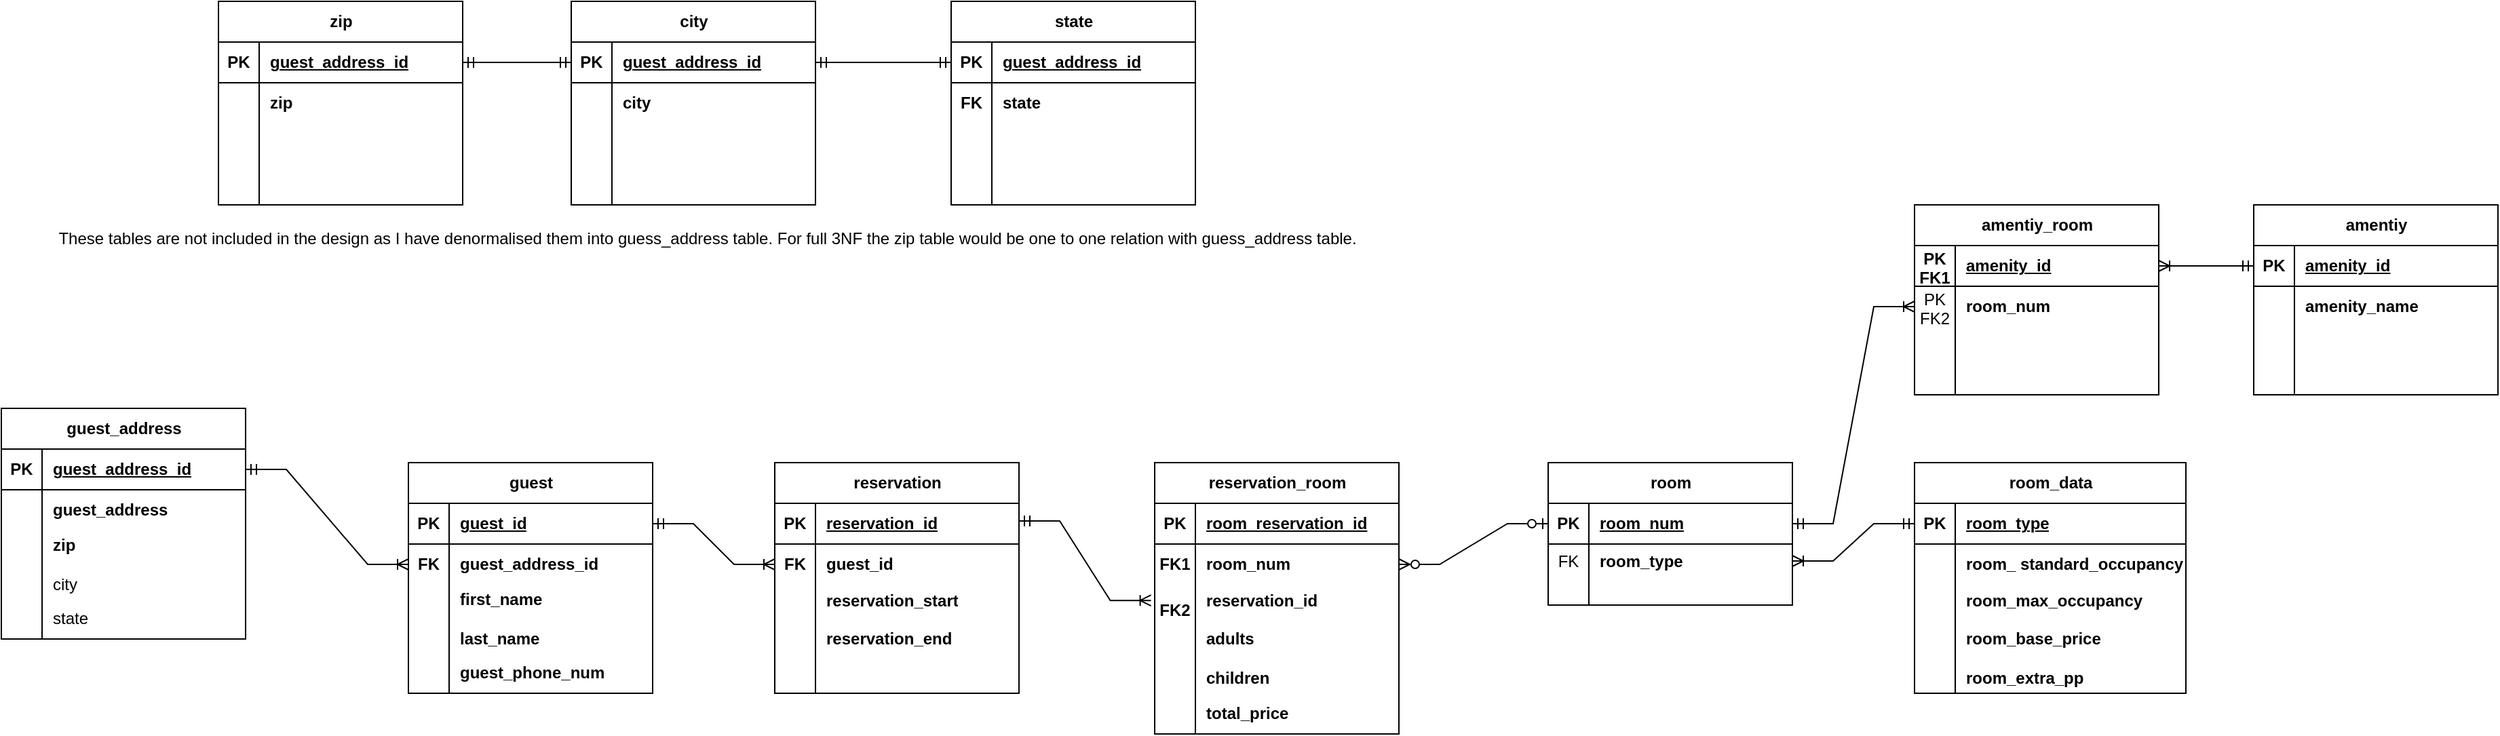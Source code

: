 <mxfile version="21.6.8" type="device">
  <diagram name="Page-1" id="xhcnCafiRaRRML17oxca">
    <mxGraphModel dx="2166" dy="996" grid="1" gridSize="10" guides="1" tooltips="1" connect="1" arrows="1" fold="1" page="0" pageScale="1" pageWidth="827" pageHeight="1169" math="0" shadow="0">
      <root>
        <mxCell id="0" />
        <mxCell id="1" parent="0" />
        <mxCell id="u7-1adMBEyK-VpyV3lQk-1" value="amentiy_room" style="shape=table;startSize=30;container=1;collapsible=1;childLayout=tableLayout;fixedRows=1;rowLines=0;fontStyle=1;align=center;resizeLast=1;html=1;" vertex="1" parent="1">
          <mxGeometry x="690" y="50" width="180" height="140" as="geometry" />
        </mxCell>
        <mxCell id="u7-1adMBEyK-VpyV3lQk-2" value="" style="shape=tableRow;horizontal=0;startSize=0;swimlaneHead=0;swimlaneBody=0;fillColor=none;collapsible=0;dropTarget=0;points=[[0,0.5],[1,0.5]];portConstraint=eastwest;top=0;left=0;right=0;bottom=1;" vertex="1" parent="u7-1adMBEyK-VpyV3lQk-1">
          <mxGeometry y="30" width="180" height="30" as="geometry" />
        </mxCell>
        <mxCell id="u7-1adMBEyK-VpyV3lQk-3" value="PK&lt;br&gt;FK1" style="shape=partialRectangle;connectable=0;fillColor=none;top=0;left=0;bottom=0;right=0;fontStyle=1;overflow=hidden;whiteSpace=wrap;html=1;" vertex="1" parent="u7-1adMBEyK-VpyV3lQk-2">
          <mxGeometry width="30" height="30" as="geometry">
            <mxRectangle width="30" height="30" as="alternateBounds" />
          </mxGeometry>
        </mxCell>
        <mxCell id="u7-1adMBEyK-VpyV3lQk-4" value="amenity_id" style="shape=partialRectangle;connectable=0;fillColor=none;top=0;left=0;bottom=0;right=0;align=left;spacingLeft=6;fontStyle=5;overflow=hidden;whiteSpace=wrap;html=1;" vertex="1" parent="u7-1adMBEyK-VpyV3lQk-2">
          <mxGeometry x="30" width="150" height="30" as="geometry">
            <mxRectangle width="150" height="30" as="alternateBounds" />
          </mxGeometry>
        </mxCell>
        <mxCell id="u7-1adMBEyK-VpyV3lQk-5" value="" style="shape=tableRow;horizontal=0;startSize=0;swimlaneHead=0;swimlaneBody=0;fillColor=none;collapsible=0;dropTarget=0;points=[[0,0.5],[1,0.5]];portConstraint=eastwest;top=0;left=0;right=0;bottom=0;" vertex="1" parent="u7-1adMBEyK-VpyV3lQk-1">
          <mxGeometry y="60" width="180" height="30" as="geometry" />
        </mxCell>
        <mxCell id="u7-1adMBEyK-VpyV3lQk-6" value="PK&lt;br&gt;FK2" style="shape=partialRectangle;connectable=0;fillColor=none;top=0;left=0;bottom=0;right=0;editable=1;overflow=hidden;whiteSpace=wrap;html=1;" vertex="1" parent="u7-1adMBEyK-VpyV3lQk-5">
          <mxGeometry width="30" height="30" as="geometry">
            <mxRectangle width="30" height="30" as="alternateBounds" />
          </mxGeometry>
        </mxCell>
        <mxCell id="u7-1adMBEyK-VpyV3lQk-7" value="&lt;b&gt;room_num&lt;/b&gt;" style="shape=partialRectangle;connectable=0;fillColor=none;top=0;left=0;bottom=0;right=0;align=left;spacingLeft=6;overflow=hidden;whiteSpace=wrap;html=1;" vertex="1" parent="u7-1adMBEyK-VpyV3lQk-5">
          <mxGeometry x="30" width="150" height="30" as="geometry">
            <mxRectangle width="150" height="30" as="alternateBounds" />
          </mxGeometry>
        </mxCell>
        <mxCell id="u7-1adMBEyK-VpyV3lQk-8" value="" style="shape=tableRow;horizontal=0;startSize=0;swimlaneHead=0;swimlaneBody=0;fillColor=none;collapsible=0;dropTarget=0;points=[[0,0.5],[1,0.5]];portConstraint=eastwest;top=0;left=0;right=0;bottom=0;" vertex="1" parent="u7-1adMBEyK-VpyV3lQk-1">
          <mxGeometry y="90" width="180" height="30" as="geometry" />
        </mxCell>
        <mxCell id="u7-1adMBEyK-VpyV3lQk-9" value="" style="shape=partialRectangle;connectable=0;fillColor=none;top=0;left=0;bottom=0;right=0;editable=1;overflow=hidden;whiteSpace=wrap;html=1;" vertex="1" parent="u7-1adMBEyK-VpyV3lQk-8">
          <mxGeometry width="30" height="30" as="geometry">
            <mxRectangle width="30" height="30" as="alternateBounds" />
          </mxGeometry>
        </mxCell>
        <mxCell id="u7-1adMBEyK-VpyV3lQk-10" value="" style="shape=partialRectangle;connectable=0;fillColor=none;top=0;left=0;bottom=0;right=0;align=left;spacingLeft=6;overflow=hidden;whiteSpace=wrap;html=1;" vertex="1" parent="u7-1adMBEyK-VpyV3lQk-8">
          <mxGeometry x="30" width="150" height="30" as="geometry">
            <mxRectangle width="150" height="30" as="alternateBounds" />
          </mxGeometry>
        </mxCell>
        <mxCell id="u7-1adMBEyK-VpyV3lQk-11" value="" style="shape=tableRow;horizontal=0;startSize=0;swimlaneHead=0;swimlaneBody=0;fillColor=none;collapsible=0;dropTarget=0;points=[[0,0.5],[1,0.5]];portConstraint=eastwest;top=0;left=0;right=0;bottom=0;" vertex="1" parent="u7-1adMBEyK-VpyV3lQk-1">
          <mxGeometry y="120" width="180" height="20" as="geometry" />
        </mxCell>
        <mxCell id="u7-1adMBEyK-VpyV3lQk-12" value="" style="shape=partialRectangle;connectable=0;fillColor=none;top=0;left=0;bottom=0;right=0;editable=1;overflow=hidden;whiteSpace=wrap;html=1;" vertex="1" parent="u7-1adMBEyK-VpyV3lQk-11">
          <mxGeometry width="30" height="20" as="geometry">
            <mxRectangle width="30" height="20" as="alternateBounds" />
          </mxGeometry>
        </mxCell>
        <mxCell id="u7-1adMBEyK-VpyV3lQk-13" value="" style="shape=partialRectangle;connectable=0;fillColor=none;top=0;left=0;bottom=0;right=0;align=left;spacingLeft=6;overflow=hidden;whiteSpace=wrap;html=1;" vertex="1" parent="u7-1adMBEyK-VpyV3lQk-11">
          <mxGeometry x="30" width="150" height="20" as="geometry">
            <mxRectangle width="150" height="20" as="alternateBounds" />
          </mxGeometry>
        </mxCell>
        <mxCell id="u7-1adMBEyK-VpyV3lQk-14" value="room" style="shape=table;startSize=30;container=1;collapsible=1;childLayout=tableLayout;fixedRows=1;rowLines=0;fontStyle=1;align=center;resizeLast=1;html=1;" vertex="1" parent="1">
          <mxGeometry x="420" y="240" width="180" height="105" as="geometry" />
        </mxCell>
        <mxCell id="u7-1adMBEyK-VpyV3lQk-15" value="" style="shape=tableRow;horizontal=0;startSize=0;swimlaneHead=0;swimlaneBody=0;fillColor=none;collapsible=0;dropTarget=0;points=[[0,0.5],[1,0.5]];portConstraint=eastwest;top=0;left=0;right=0;bottom=1;" vertex="1" parent="u7-1adMBEyK-VpyV3lQk-14">
          <mxGeometry y="30" width="180" height="30" as="geometry" />
        </mxCell>
        <mxCell id="u7-1adMBEyK-VpyV3lQk-16" value="PK" style="shape=partialRectangle;connectable=0;fillColor=none;top=0;left=0;bottom=0;right=0;fontStyle=1;overflow=hidden;whiteSpace=wrap;html=1;" vertex="1" parent="u7-1adMBEyK-VpyV3lQk-15">
          <mxGeometry width="30" height="30" as="geometry">
            <mxRectangle width="30" height="30" as="alternateBounds" />
          </mxGeometry>
        </mxCell>
        <mxCell id="u7-1adMBEyK-VpyV3lQk-17" value="room_num" style="shape=partialRectangle;connectable=0;fillColor=none;top=0;left=0;bottom=0;right=0;align=left;spacingLeft=6;fontStyle=5;overflow=hidden;whiteSpace=wrap;html=1;" vertex="1" parent="u7-1adMBEyK-VpyV3lQk-15">
          <mxGeometry x="30" width="150" height="30" as="geometry">
            <mxRectangle width="150" height="30" as="alternateBounds" />
          </mxGeometry>
        </mxCell>
        <mxCell id="u7-1adMBEyK-VpyV3lQk-161" value="" style="shape=tableRow;horizontal=0;startSize=0;swimlaneHead=0;swimlaneBody=0;fillColor=none;collapsible=0;dropTarget=0;points=[[0,0.5],[1,0.5]];portConstraint=eastwest;top=0;left=0;right=0;bottom=0;" vertex="1" parent="u7-1adMBEyK-VpyV3lQk-14">
          <mxGeometry y="60" width="180" height="25" as="geometry" />
        </mxCell>
        <mxCell id="u7-1adMBEyK-VpyV3lQk-162" value="FK" style="shape=partialRectangle;connectable=0;fillColor=none;top=0;left=0;bottom=0;right=0;editable=1;overflow=hidden;whiteSpace=wrap;html=1;" vertex="1" parent="u7-1adMBEyK-VpyV3lQk-161">
          <mxGeometry width="30" height="25" as="geometry">
            <mxRectangle width="30" height="25" as="alternateBounds" />
          </mxGeometry>
        </mxCell>
        <mxCell id="u7-1adMBEyK-VpyV3lQk-163" value="&lt;b&gt;room_type&lt;/b&gt;" style="shape=partialRectangle;connectable=0;fillColor=none;top=0;left=0;bottom=0;right=0;align=left;spacingLeft=6;overflow=hidden;whiteSpace=wrap;html=1;" vertex="1" parent="u7-1adMBEyK-VpyV3lQk-161">
          <mxGeometry x="30" width="150" height="25" as="geometry">
            <mxRectangle width="150" height="25" as="alternateBounds" />
          </mxGeometry>
        </mxCell>
        <mxCell id="u7-1adMBEyK-VpyV3lQk-21" value="" style="shape=tableRow;horizontal=0;startSize=0;swimlaneHead=0;swimlaneBody=0;fillColor=none;collapsible=0;dropTarget=0;points=[[0,0.5],[1,0.5]];portConstraint=eastwest;top=0;left=0;right=0;bottom=0;" vertex="1" parent="u7-1adMBEyK-VpyV3lQk-14">
          <mxGeometry y="85" width="180" height="20" as="geometry" />
        </mxCell>
        <mxCell id="u7-1adMBEyK-VpyV3lQk-22" value="" style="shape=partialRectangle;connectable=0;fillColor=none;top=0;left=0;bottom=0;right=0;editable=1;overflow=hidden;whiteSpace=wrap;html=1;" vertex="1" parent="u7-1adMBEyK-VpyV3lQk-21">
          <mxGeometry width="30" height="20" as="geometry">
            <mxRectangle width="30" height="20" as="alternateBounds" />
          </mxGeometry>
        </mxCell>
        <mxCell id="u7-1adMBEyK-VpyV3lQk-23" value="" style="shape=partialRectangle;connectable=0;fillColor=none;top=0;left=0;bottom=0;right=0;align=left;spacingLeft=6;overflow=hidden;whiteSpace=wrap;html=1;" vertex="1" parent="u7-1adMBEyK-VpyV3lQk-21">
          <mxGeometry x="30" width="150" height="20" as="geometry">
            <mxRectangle width="150" height="20" as="alternateBounds" />
          </mxGeometry>
        </mxCell>
        <mxCell id="u7-1adMBEyK-VpyV3lQk-30" value="guest" style="shape=table;startSize=30;container=1;collapsible=1;childLayout=tableLayout;fixedRows=1;rowLines=0;fontStyle=1;align=center;resizeLast=1;html=1;" vertex="1" parent="1">
          <mxGeometry x="-420" y="240" width="180" height="170" as="geometry" />
        </mxCell>
        <mxCell id="u7-1adMBEyK-VpyV3lQk-31" value="" style="shape=tableRow;horizontal=0;startSize=0;swimlaneHead=0;swimlaneBody=0;fillColor=none;collapsible=0;dropTarget=0;points=[[0,0.5],[1,0.5]];portConstraint=eastwest;top=0;left=0;right=0;bottom=1;" vertex="1" parent="u7-1adMBEyK-VpyV3lQk-30">
          <mxGeometry y="30" width="180" height="30" as="geometry" />
        </mxCell>
        <mxCell id="u7-1adMBEyK-VpyV3lQk-32" value="PK" style="shape=partialRectangle;connectable=0;fillColor=none;top=0;left=0;bottom=0;right=0;fontStyle=1;overflow=hidden;whiteSpace=wrap;html=1;" vertex="1" parent="u7-1adMBEyK-VpyV3lQk-31">
          <mxGeometry width="30" height="30" as="geometry">
            <mxRectangle width="30" height="30" as="alternateBounds" />
          </mxGeometry>
        </mxCell>
        <mxCell id="u7-1adMBEyK-VpyV3lQk-33" value="guest_id" style="shape=partialRectangle;connectable=0;fillColor=none;top=0;left=0;bottom=0;right=0;align=left;spacingLeft=6;fontStyle=5;overflow=hidden;whiteSpace=wrap;html=1;" vertex="1" parent="u7-1adMBEyK-VpyV3lQk-31">
          <mxGeometry x="30" width="150" height="30" as="geometry">
            <mxRectangle width="150" height="30" as="alternateBounds" />
          </mxGeometry>
        </mxCell>
        <mxCell id="u7-1adMBEyK-VpyV3lQk-34" value="" style="shape=tableRow;horizontal=0;startSize=0;swimlaneHead=0;swimlaneBody=0;fillColor=none;collapsible=0;dropTarget=0;points=[[0,0.5],[1,0.5]];portConstraint=eastwest;top=0;left=0;right=0;bottom=0;" vertex="1" parent="u7-1adMBEyK-VpyV3lQk-30">
          <mxGeometry y="60" width="180" height="30" as="geometry" />
        </mxCell>
        <mxCell id="u7-1adMBEyK-VpyV3lQk-35" value="&lt;b&gt;FK&lt;/b&gt;" style="shape=partialRectangle;connectable=0;fillColor=none;top=0;left=0;bottom=0;right=0;editable=1;overflow=hidden;whiteSpace=wrap;html=1;" vertex="1" parent="u7-1adMBEyK-VpyV3lQk-34">
          <mxGeometry width="30" height="30" as="geometry">
            <mxRectangle width="30" height="30" as="alternateBounds" />
          </mxGeometry>
        </mxCell>
        <mxCell id="u7-1adMBEyK-VpyV3lQk-36" value="&lt;b&gt;guest_address_id&lt;/b&gt;" style="shape=partialRectangle;connectable=0;fillColor=none;top=0;left=0;bottom=0;right=0;align=left;spacingLeft=6;overflow=hidden;whiteSpace=wrap;html=1;" vertex="1" parent="u7-1adMBEyK-VpyV3lQk-34">
          <mxGeometry x="30" width="150" height="30" as="geometry">
            <mxRectangle width="150" height="30" as="alternateBounds" />
          </mxGeometry>
        </mxCell>
        <mxCell id="u7-1adMBEyK-VpyV3lQk-37" value="" style="shape=tableRow;horizontal=0;startSize=0;swimlaneHead=0;swimlaneBody=0;fillColor=none;collapsible=0;dropTarget=0;points=[[0,0.5],[1,0.5]];portConstraint=eastwest;top=0;left=0;right=0;bottom=0;" vertex="1" parent="u7-1adMBEyK-VpyV3lQk-30">
          <mxGeometry y="90" width="180" height="50" as="geometry" />
        </mxCell>
        <mxCell id="u7-1adMBEyK-VpyV3lQk-38" value="" style="shape=partialRectangle;connectable=0;fillColor=none;top=0;left=0;bottom=0;right=0;editable=1;overflow=hidden;whiteSpace=wrap;html=1;" vertex="1" parent="u7-1adMBEyK-VpyV3lQk-37">
          <mxGeometry width="30" height="50" as="geometry">
            <mxRectangle width="30" height="50" as="alternateBounds" />
          </mxGeometry>
        </mxCell>
        <mxCell id="u7-1adMBEyK-VpyV3lQk-39" value="&lt;b&gt;first_name&lt;br&gt;&lt;br&gt;last_name&lt;br&gt;&lt;/b&gt;" style="shape=partialRectangle;connectable=0;fillColor=none;top=0;left=0;bottom=0;right=0;align=left;spacingLeft=6;overflow=hidden;whiteSpace=wrap;html=1;" vertex="1" parent="u7-1adMBEyK-VpyV3lQk-37">
          <mxGeometry x="30" width="150" height="50" as="geometry">
            <mxRectangle width="150" height="50" as="alternateBounds" />
          </mxGeometry>
        </mxCell>
        <mxCell id="u7-1adMBEyK-VpyV3lQk-40" value="" style="shape=tableRow;horizontal=0;startSize=0;swimlaneHead=0;swimlaneBody=0;fillColor=none;collapsible=0;dropTarget=0;points=[[0,0.5],[1,0.5]];portConstraint=eastwest;top=0;left=0;right=0;bottom=0;" vertex="1" parent="u7-1adMBEyK-VpyV3lQk-30">
          <mxGeometry y="140" width="180" height="30" as="geometry" />
        </mxCell>
        <mxCell id="u7-1adMBEyK-VpyV3lQk-41" value="" style="shape=partialRectangle;connectable=0;fillColor=none;top=0;left=0;bottom=0;right=0;editable=1;overflow=hidden;whiteSpace=wrap;html=1;" vertex="1" parent="u7-1adMBEyK-VpyV3lQk-40">
          <mxGeometry width="30" height="30" as="geometry">
            <mxRectangle width="30" height="30" as="alternateBounds" />
          </mxGeometry>
        </mxCell>
        <mxCell id="u7-1adMBEyK-VpyV3lQk-42" value="&lt;b&gt;guest_phone_num&lt;/b&gt;" style="shape=partialRectangle;connectable=0;fillColor=none;top=0;left=0;bottom=0;right=0;align=left;spacingLeft=6;overflow=hidden;whiteSpace=wrap;html=1;" vertex="1" parent="u7-1adMBEyK-VpyV3lQk-40">
          <mxGeometry x="30" width="150" height="30" as="geometry">
            <mxRectangle width="150" height="30" as="alternateBounds" />
          </mxGeometry>
        </mxCell>
        <mxCell id="u7-1adMBEyK-VpyV3lQk-43" value="reservation" style="shape=table;startSize=30;container=1;collapsible=1;childLayout=tableLayout;fixedRows=1;rowLines=0;fontStyle=1;align=center;resizeLast=1;html=1;" vertex="1" parent="1">
          <mxGeometry x="-150" y="240" width="180" height="170" as="geometry" />
        </mxCell>
        <mxCell id="u7-1adMBEyK-VpyV3lQk-44" value="" style="shape=tableRow;horizontal=0;startSize=0;swimlaneHead=0;swimlaneBody=0;fillColor=none;collapsible=0;dropTarget=0;points=[[0,0.5],[1,0.5]];portConstraint=eastwest;top=0;left=0;right=0;bottom=1;" vertex="1" parent="u7-1adMBEyK-VpyV3lQk-43">
          <mxGeometry y="30" width="180" height="30" as="geometry" />
        </mxCell>
        <mxCell id="u7-1adMBEyK-VpyV3lQk-45" value="PK" style="shape=partialRectangle;connectable=0;fillColor=none;top=0;left=0;bottom=0;right=0;fontStyle=1;overflow=hidden;whiteSpace=wrap;html=1;" vertex="1" parent="u7-1adMBEyK-VpyV3lQk-44">
          <mxGeometry width="30" height="30" as="geometry">
            <mxRectangle width="30" height="30" as="alternateBounds" />
          </mxGeometry>
        </mxCell>
        <mxCell id="u7-1adMBEyK-VpyV3lQk-46" value="reservation_id" style="shape=partialRectangle;connectable=0;fillColor=none;top=0;left=0;bottom=0;right=0;align=left;spacingLeft=6;fontStyle=5;overflow=hidden;whiteSpace=wrap;html=1;" vertex="1" parent="u7-1adMBEyK-VpyV3lQk-44">
          <mxGeometry x="30" width="150" height="30" as="geometry">
            <mxRectangle width="150" height="30" as="alternateBounds" />
          </mxGeometry>
        </mxCell>
        <mxCell id="u7-1adMBEyK-VpyV3lQk-47" value="" style="shape=tableRow;horizontal=0;startSize=0;swimlaneHead=0;swimlaneBody=0;fillColor=none;collapsible=0;dropTarget=0;points=[[0,0.5],[1,0.5]];portConstraint=eastwest;top=0;left=0;right=0;bottom=0;" vertex="1" parent="u7-1adMBEyK-VpyV3lQk-43">
          <mxGeometry y="60" width="180" height="30" as="geometry" />
        </mxCell>
        <mxCell id="u7-1adMBEyK-VpyV3lQk-48" value="&lt;b&gt;FK&lt;/b&gt;" style="shape=partialRectangle;connectable=0;fillColor=none;top=0;left=0;bottom=0;right=0;editable=1;overflow=hidden;whiteSpace=wrap;html=1;" vertex="1" parent="u7-1adMBEyK-VpyV3lQk-47">
          <mxGeometry width="30" height="30" as="geometry">
            <mxRectangle width="30" height="30" as="alternateBounds" />
          </mxGeometry>
        </mxCell>
        <mxCell id="u7-1adMBEyK-VpyV3lQk-49" value="&lt;b&gt;guest_id&lt;/b&gt;" style="shape=partialRectangle;connectable=0;fillColor=none;top=0;left=0;bottom=0;right=0;align=left;spacingLeft=6;overflow=hidden;whiteSpace=wrap;html=1;" vertex="1" parent="u7-1adMBEyK-VpyV3lQk-47">
          <mxGeometry x="30" width="150" height="30" as="geometry">
            <mxRectangle width="150" height="30" as="alternateBounds" />
          </mxGeometry>
        </mxCell>
        <mxCell id="u7-1adMBEyK-VpyV3lQk-50" value="" style="shape=tableRow;horizontal=0;startSize=0;swimlaneHead=0;swimlaneBody=0;fillColor=none;collapsible=0;dropTarget=0;points=[[0,0.5],[1,0.5]];portConstraint=eastwest;top=0;left=0;right=0;bottom=0;" vertex="1" parent="u7-1adMBEyK-VpyV3lQk-43">
          <mxGeometry y="90" width="180" height="80" as="geometry" />
        </mxCell>
        <mxCell id="u7-1adMBEyK-VpyV3lQk-51" value="" style="shape=partialRectangle;connectable=0;fillColor=none;top=0;left=0;bottom=0;right=0;editable=1;overflow=hidden;whiteSpace=wrap;html=1;" vertex="1" parent="u7-1adMBEyK-VpyV3lQk-50">
          <mxGeometry width="30" height="80" as="geometry">
            <mxRectangle width="30" height="80" as="alternateBounds" />
          </mxGeometry>
        </mxCell>
        <mxCell id="u7-1adMBEyK-VpyV3lQk-52" value="&lt;b&gt;reservation_start&lt;br&gt;&lt;br&gt;reservation_end&lt;br&gt;&lt;br&gt;&lt;br&gt;&lt;/b&gt;" style="shape=partialRectangle;connectable=0;fillColor=none;top=0;left=0;bottom=0;right=0;align=left;spacingLeft=6;overflow=hidden;whiteSpace=wrap;html=1;" vertex="1" parent="u7-1adMBEyK-VpyV3lQk-50">
          <mxGeometry x="30" width="150" height="80" as="geometry">
            <mxRectangle width="150" height="80" as="alternateBounds" />
          </mxGeometry>
        </mxCell>
        <mxCell id="u7-1adMBEyK-VpyV3lQk-63" value="guest_address" style="shape=table;startSize=30;container=1;collapsible=1;childLayout=tableLayout;fixedRows=1;rowLines=0;fontStyle=1;align=center;resizeLast=1;html=1;" vertex="1" parent="1">
          <mxGeometry x="-720" y="200" width="180" height="170" as="geometry" />
        </mxCell>
        <mxCell id="u7-1adMBEyK-VpyV3lQk-64" value="" style="shape=tableRow;horizontal=0;startSize=0;swimlaneHead=0;swimlaneBody=0;fillColor=none;collapsible=0;dropTarget=0;points=[[0,0.5],[1,0.5]];portConstraint=eastwest;top=0;left=0;right=0;bottom=1;" vertex="1" parent="u7-1adMBEyK-VpyV3lQk-63">
          <mxGeometry y="30" width="180" height="30" as="geometry" />
        </mxCell>
        <mxCell id="u7-1adMBEyK-VpyV3lQk-65" value="PK" style="shape=partialRectangle;connectable=0;fillColor=none;top=0;left=0;bottom=0;right=0;fontStyle=1;overflow=hidden;whiteSpace=wrap;html=1;" vertex="1" parent="u7-1adMBEyK-VpyV3lQk-64">
          <mxGeometry width="30" height="30" as="geometry">
            <mxRectangle width="30" height="30" as="alternateBounds" />
          </mxGeometry>
        </mxCell>
        <mxCell id="u7-1adMBEyK-VpyV3lQk-66" value="guest_address_id" style="shape=partialRectangle;connectable=0;fillColor=none;top=0;left=0;bottom=0;right=0;align=left;spacingLeft=6;fontStyle=5;overflow=hidden;whiteSpace=wrap;html=1;" vertex="1" parent="u7-1adMBEyK-VpyV3lQk-64">
          <mxGeometry x="30" width="150" height="30" as="geometry">
            <mxRectangle width="150" height="30" as="alternateBounds" />
          </mxGeometry>
        </mxCell>
        <mxCell id="u7-1adMBEyK-VpyV3lQk-67" value="" style="shape=tableRow;horizontal=0;startSize=0;swimlaneHead=0;swimlaneBody=0;fillColor=none;collapsible=0;dropTarget=0;points=[[0,0.5],[1,0.5]];portConstraint=eastwest;top=0;left=0;right=0;bottom=0;" vertex="1" parent="u7-1adMBEyK-VpyV3lQk-63">
          <mxGeometry y="60" width="180" height="30" as="geometry" />
        </mxCell>
        <mxCell id="u7-1adMBEyK-VpyV3lQk-68" value="" style="shape=partialRectangle;connectable=0;fillColor=none;top=0;left=0;bottom=0;right=0;editable=1;overflow=hidden;whiteSpace=wrap;html=1;" vertex="1" parent="u7-1adMBEyK-VpyV3lQk-67">
          <mxGeometry width="30" height="30" as="geometry">
            <mxRectangle width="30" height="30" as="alternateBounds" />
          </mxGeometry>
        </mxCell>
        <mxCell id="u7-1adMBEyK-VpyV3lQk-69" value="&lt;b style=&quot;border-color: var(--border-color);&quot;&gt;guest_address&lt;/b&gt;" style="shape=partialRectangle;connectable=0;fillColor=none;top=0;left=0;bottom=0;right=0;align=left;spacingLeft=6;overflow=hidden;whiteSpace=wrap;html=1;" vertex="1" parent="u7-1adMBEyK-VpyV3lQk-67">
          <mxGeometry x="30" width="150" height="30" as="geometry">
            <mxRectangle width="150" height="30" as="alternateBounds" />
          </mxGeometry>
        </mxCell>
        <mxCell id="u7-1adMBEyK-VpyV3lQk-70" value="" style="shape=tableRow;horizontal=0;startSize=0;swimlaneHead=0;swimlaneBody=0;fillColor=none;collapsible=0;dropTarget=0;points=[[0,0.5],[1,0.5]];portConstraint=eastwest;top=0;left=0;right=0;bottom=0;" vertex="1" parent="u7-1adMBEyK-VpyV3lQk-63">
          <mxGeometry y="90" width="180" height="50" as="geometry" />
        </mxCell>
        <mxCell id="u7-1adMBEyK-VpyV3lQk-71" value="" style="shape=partialRectangle;connectable=0;fillColor=none;top=0;left=0;bottom=0;right=0;editable=1;overflow=hidden;whiteSpace=wrap;html=1;" vertex="1" parent="u7-1adMBEyK-VpyV3lQk-70">
          <mxGeometry width="30" height="50" as="geometry">
            <mxRectangle width="30" height="50" as="alternateBounds" />
          </mxGeometry>
        </mxCell>
        <mxCell id="u7-1adMBEyK-VpyV3lQk-72" value="&lt;span style=&quot;border-color: var(--border-color);&quot;&gt;&lt;b&gt;zip&lt;/b&gt;&lt;br&gt;&lt;br&gt;city&lt;br&gt;&lt;/span&gt;" style="shape=partialRectangle;connectable=0;fillColor=none;top=0;left=0;bottom=0;right=0;align=left;spacingLeft=6;overflow=hidden;whiteSpace=wrap;html=1;" vertex="1" parent="u7-1adMBEyK-VpyV3lQk-70">
          <mxGeometry x="30" width="150" height="50" as="geometry">
            <mxRectangle width="150" height="50" as="alternateBounds" />
          </mxGeometry>
        </mxCell>
        <mxCell id="u7-1adMBEyK-VpyV3lQk-73" value="" style="shape=tableRow;horizontal=0;startSize=0;swimlaneHead=0;swimlaneBody=0;fillColor=none;collapsible=0;dropTarget=0;points=[[0,0.5],[1,0.5]];portConstraint=eastwest;top=0;left=0;right=0;bottom=0;" vertex="1" parent="u7-1adMBEyK-VpyV3lQk-63">
          <mxGeometry y="140" width="180" height="30" as="geometry" />
        </mxCell>
        <mxCell id="u7-1adMBEyK-VpyV3lQk-74" value="" style="shape=partialRectangle;connectable=0;fillColor=none;top=0;left=0;bottom=0;right=0;editable=1;overflow=hidden;whiteSpace=wrap;html=1;" vertex="1" parent="u7-1adMBEyK-VpyV3lQk-73">
          <mxGeometry width="30" height="30" as="geometry">
            <mxRectangle width="30" height="30" as="alternateBounds" />
          </mxGeometry>
        </mxCell>
        <mxCell id="u7-1adMBEyK-VpyV3lQk-75" value="state" style="shape=partialRectangle;connectable=0;fillColor=none;top=0;left=0;bottom=0;right=0;align=left;spacingLeft=6;overflow=hidden;whiteSpace=wrap;html=1;" vertex="1" parent="u7-1adMBEyK-VpyV3lQk-73">
          <mxGeometry x="30" width="150" height="30" as="geometry">
            <mxRectangle width="150" height="30" as="alternateBounds" />
          </mxGeometry>
        </mxCell>
        <mxCell id="u7-1adMBEyK-VpyV3lQk-126" value="" style="edgeStyle=entityRelationEdgeStyle;fontSize=12;html=1;endArrow=ERoneToMany;startArrow=ERmandOne;rounded=0;exitX=1;exitY=0.5;exitDx=0;exitDy=0;entryX=0;entryY=0.5;entryDx=0;entryDy=0;" edge="1" parent="1" source="u7-1adMBEyK-VpyV3lQk-31" target="u7-1adMBEyK-VpyV3lQk-47">
          <mxGeometry width="100" height="100" relative="1" as="geometry">
            <mxPoint x="-140" y="260" as="sourcePoint" />
            <mxPoint x="-40" y="160" as="targetPoint" />
          </mxGeometry>
        </mxCell>
        <mxCell id="u7-1adMBEyK-VpyV3lQk-127" value="room_data" style="shape=table;startSize=30;container=1;collapsible=1;childLayout=tableLayout;fixedRows=1;rowLines=0;fontStyle=1;align=center;resizeLast=1;html=1;" vertex="1" parent="1">
          <mxGeometry x="690" y="240" width="200" height="170" as="geometry" />
        </mxCell>
        <mxCell id="u7-1adMBEyK-VpyV3lQk-128" value="" style="shape=tableRow;horizontal=0;startSize=0;swimlaneHead=0;swimlaneBody=0;fillColor=none;collapsible=0;dropTarget=0;points=[[0,0.5],[1,0.5]];portConstraint=eastwest;top=0;left=0;right=0;bottom=1;" vertex="1" parent="u7-1adMBEyK-VpyV3lQk-127">
          <mxGeometry y="30" width="200" height="30" as="geometry" />
        </mxCell>
        <mxCell id="u7-1adMBEyK-VpyV3lQk-129" value="PK" style="shape=partialRectangle;connectable=0;fillColor=none;top=0;left=0;bottom=0;right=0;fontStyle=1;overflow=hidden;whiteSpace=wrap;html=1;" vertex="1" parent="u7-1adMBEyK-VpyV3lQk-128">
          <mxGeometry width="30" height="30" as="geometry">
            <mxRectangle width="30" height="30" as="alternateBounds" />
          </mxGeometry>
        </mxCell>
        <mxCell id="u7-1adMBEyK-VpyV3lQk-130" value="room_type" style="shape=partialRectangle;connectable=0;fillColor=none;top=0;left=0;bottom=0;right=0;align=left;spacingLeft=6;fontStyle=5;overflow=hidden;whiteSpace=wrap;html=1;" vertex="1" parent="u7-1adMBEyK-VpyV3lQk-128">
          <mxGeometry x="30" width="170" height="30" as="geometry">
            <mxRectangle width="170" height="30" as="alternateBounds" />
          </mxGeometry>
        </mxCell>
        <mxCell id="u7-1adMBEyK-VpyV3lQk-131" value="" style="shape=tableRow;horizontal=0;startSize=0;swimlaneHead=0;swimlaneBody=0;fillColor=none;collapsible=0;dropTarget=0;points=[[0,0.5],[1,0.5]];portConstraint=eastwest;top=0;left=0;right=0;bottom=0;" vertex="1" parent="u7-1adMBEyK-VpyV3lQk-127">
          <mxGeometry y="60" width="200" height="30" as="geometry" />
        </mxCell>
        <mxCell id="u7-1adMBEyK-VpyV3lQk-132" value="" style="shape=partialRectangle;connectable=0;fillColor=none;top=0;left=0;bottom=0;right=0;editable=1;overflow=hidden;whiteSpace=wrap;html=1;" vertex="1" parent="u7-1adMBEyK-VpyV3lQk-131">
          <mxGeometry width="30" height="30" as="geometry">
            <mxRectangle width="30" height="30" as="alternateBounds" />
          </mxGeometry>
        </mxCell>
        <mxCell id="u7-1adMBEyK-VpyV3lQk-133" value="&lt;b&gt;room_ standard_occupancy&lt;/b&gt;" style="shape=partialRectangle;connectable=0;fillColor=none;top=0;left=0;bottom=0;right=0;align=left;spacingLeft=6;overflow=hidden;whiteSpace=wrap;html=1;" vertex="1" parent="u7-1adMBEyK-VpyV3lQk-131">
          <mxGeometry x="30" width="170" height="30" as="geometry">
            <mxRectangle width="170" height="30" as="alternateBounds" />
          </mxGeometry>
        </mxCell>
        <mxCell id="u7-1adMBEyK-VpyV3lQk-134" value="" style="shape=tableRow;horizontal=0;startSize=0;swimlaneHead=0;swimlaneBody=0;fillColor=none;collapsible=0;dropTarget=0;points=[[0,0.5],[1,0.5]];portConstraint=eastwest;top=0;left=0;right=0;bottom=0;" vertex="1" parent="u7-1adMBEyK-VpyV3lQk-127">
          <mxGeometry y="90" width="200" height="80" as="geometry" />
        </mxCell>
        <mxCell id="u7-1adMBEyK-VpyV3lQk-135" value="" style="shape=partialRectangle;connectable=0;fillColor=none;top=0;left=0;bottom=0;right=0;editable=1;overflow=hidden;whiteSpace=wrap;html=1;" vertex="1" parent="u7-1adMBEyK-VpyV3lQk-134">
          <mxGeometry width="30" height="80" as="geometry">
            <mxRectangle width="30" height="80" as="alternateBounds" />
          </mxGeometry>
        </mxCell>
        <mxCell id="u7-1adMBEyK-VpyV3lQk-136" value="&lt;b&gt;room_max_occupancy&lt;br&gt;&lt;/b&gt;&lt;br&gt;&lt;b&gt;room_base_price&lt;br&gt;&lt;/b&gt;&lt;br&gt;&lt;b&gt;room_extra_pp&lt;/b&gt;" style="shape=partialRectangle;connectable=0;fillColor=none;top=0;left=0;bottom=0;right=0;align=left;spacingLeft=6;overflow=hidden;whiteSpace=wrap;html=1;" vertex="1" parent="u7-1adMBEyK-VpyV3lQk-134">
          <mxGeometry x="30" width="170" height="80" as="geometry">
            <mxRectangle width="170" height="80" as="alternateBounds" />
          </mxGeometry>
        </mxCell>
        <mxCell id="u7-1adMBEyK-VpyV3lQk-140" value="" style="edgeStyle=entityRelationEdgeStyle;fontSize=12;html=1;endArrow=ERoneToMany;startArrow=ERmandOne;rounded=0;exitX=0;exitY=0.5;exitDx=0;exitDy=0;" edge="1" parent="1" source="u7-1adMBEyK-VpyV3lQk-128" target="u7-1adMBEyK-VpyV3lQk-161">
          <mxGeometry width="100" height="100" relative="1" as="geometry">
            <mxPoint x="330" y="190" as="sourcePoint" />
            <mxPoint x="450" y="190" as="targetPoint" />
          </mxGeometry>
        </mxCell>
        <mxCell id="u7-1adMBEyK-VpyV3lQk-141" value="amentiy" style="shape=table;startSize=30;container=1;collapsible=1;childLayout=tableLayout;fixedRows=1;rowLines=0;fontStyle=1;align=center;resizeLast=1;html=1;" vertex="1" parent="1">
          <mxGeometry x="940" y="50" width="180" height="140" as="geometry" />
        </mxCell>
        <mxCell id="u7-1adMBEyK-VpyV3lQk-142" value="" style="shape=tableRow;horizontal=0;startSize=0;swimlaneHead=0;swimlaneBody=0;fillColor=none;collapsible=0;dropTarget=0;points=[[0,0.5],[1,0.5]];portConstraint=eastwest;top=0;left=0;right=0;bottom=1;" vertex="1" parent="u7-1adMBEyK-VpyV3lQk-141">
          <mxGeometry y="30" width="180" height="30" as="geometry" />
        </mxCell>
        <mxCell id="u7-1adMBEyK-VpyV3lQk-143" value="PK" style="shape=partialRectangle;connectable=0;fillColor=none;top=0;left=0;bottom=0;right=0;fontStyle=1;overflow=hidden;whiteSpace=wrap;html=1;" vertex="1" parent="u7-1adMBEyK-VpyV3lQk-142">
          <mxGeometry width="30" height="30" as="geometry">
            <mxRectangle width="30" height="30" as="alternateBounds" />
          </mxGeometry>
        </mxCell>
        <mxCell id="u7-1adMBEyK-VpyV3lQk-144" value="amenity_id" style="shape=partialRectangle;connectable=0;fillColor=none;top=0;left=0;bottom=0;right=0;align=left;spacingLeft=6;fontStyle=5;overflow=hidden;whiteSpace=wrap;html=1;" vertex="1" parent="u7-1adMBEyK-VpyV3lQk-142">
          <mxGeometry x="30" width="150" height="30" as="geometry">
            <mxRectangle width="150" height="30" as="alternateBounds" />
          </mxGeometry>
        </mxCell>
        <mxCell id="u7-1adMBEyK-VpyV3lQk-145" value="" style="shape=tableRow;horizontal=0;startSize=0;swimlaneHead=0;swimlaneBody=0;fillColor=none;collapsible=0;dropTarget=0;points=[[0,0.5],[1,0.5]];portConstraint=eastwest;top=0;left=0;right=0;bottom=0;" vertex="1" parent="u7-1adMBEyK-VpyV3lQk-141">
          <mxGeometry y="60" width="180" height="30" as="geometry" />
        </mxCell>
        <mxCell id="u7-1adMBEyK-VpyV3lQk-146" value="" style="shape=partialRectangle;connectable=0;fillColor=none;top=0;left=0;bottom=0;right=0;editable=1;overflow=hidden;whiteSpace=wrap;html=1;" vertex="1" parent="u7-1adMBEyK-VpyV3lQk-145">
          <mxGeometry width="30" height="30" as="geometry">
            <mxRectangle width="30" height="30" as="alternateBounds" />
          </mxGeometry>
        </mxCell>
        <mxCell id="u7-1adMBEyK-VpyV3lQk-147" value="&lt;b&gt;amenity_name&lt;br&gt;&lt;/b&gt;" style="shape=partialRectangle;connectable=0;fillColor=none;top=0;left=0;bottom=0;right=0;align=left;spacingLeft=6;overflow=hidden;whiteSpace=wrap;html=1;" vertex="1" parent="u7-1adMBEyK-VpyV3lQk-145">
          <mxGeometry x="30" width="150" height="30" as="geometry">
            <mxRectangle width="150" height="30" as="alternateBounds" />
          </mxGeometry>
        </mxCell>
        <mxCell id="u7-1adMBEyK-VpyV3lQk-148" value="" style="shape=tableRow;horizontal=0;startSize=0;swimlaneHead=0;swimlaneBody=0;fillColor=none;collapsible=0;dropTarget=0;points=[[0,0.5],[1,0.5]];portConstraint=eastwest;top=0;left=0;right=0;bottom=0;" vertex="1" parent="u7-1adMBEyK-VpyV3lQk-141">
          <mxGeometry y="90" width="180" height="30" as="geometry" />
        </mxCell>
        <mxCell id="u7-1adMBEyK-VpyV3lQk-149" value="" style="shape=partialRectangle;connectable=0;fillColor=none;top=0;left=0;bottom=0;right=0;editable=1;overflow=hidden;whiteSpace=wrap;html=1;" vertex="1" parent="u7-1adMBEyK-VpyV3lQk-148">
          <mxGeometry width="30" height="30" as="geometry">
            <mxRectangle width="30" height="30" as="alternateBounds" />
          </mxGeometry>
        </mxCell>
        <mxCell id="u7-1adMBEyK-VpyV3lQk-150" value="" style="shape=partialRectangle;connectable=0;fillColor=none;top=0;left=0;bottom=0;right=0;align=left;spacingLeft=6;overflow=hidden;whiteSpace=wrap;html=1;" vertex="1" parent="u7-1adMBEyK-VpyV3lQk-148">
          <mxGeometry x="30" width="150" height="30" as="geometry">
            <mxRectangle width="150" height="30" as="alternateBounds" />
          </mxGeometry>
        </mxCell>
        <mxCell id="u7-1adMBEyK-VpyV3lQk-151" value="" style="shape=tableRow;horizontal=0;startSize=0;swimlaneHead=0;swimlaneBody=0;fillColor=none;collapsible=0;dropTarget=0;points=[[0,0.5],[1,0.5]];portConstraint=eastwest;top=0;left=0;right=0;bottom=0;" vertex="1" parent="u7-1adMBEyK-VpyV3lQk-141">
          <mxGeometry y="120" width="180" height="20" as="geometry" />
        </mxCell>
        <mxCell id="u7-1adMBEyK-VpyV3lQk-152" value="" style="shape=partialRectangle;connectable=0;fillColor=none;top=0;left=0;bottom=0;right=0;editable=1;overflow=hidden;whiteSpace=wrap;html=1;" vertex="1" parent="u7-1adMBEyK-VpyV3lQk-151">
          <mxGeometry width="30" height="20" as="geometry">
            <mxRectangle width="30" height="20" as="alternateBounds" />
          </mxGeometry>
        </mxCell>
        <mxCell id="u7-1adMBEyK-VpyV3lQk-153" value="" style="shape=partialRectangle;connectable=0;fillColor=none;top=0;left=0;bottom=0;right=0;align=left;spacingLeft=6;overflow=hidden;whiteSpace=wrap;html=1;" vertex="1" parent="u7-1adMBEyK-VpyV3lQk-151">
          <mxGeometry x="30" width="150" height="20" as="geometry">
            <mxRectangle width="150" height="20" as="alternateBounds" />
          </mxGeometry>
        </mxCell>
        <mxCell id="u7-1adMBEyK-VpyV3lQk-154" value="" style="edgeStyle=entityRelationEdgeStyle;fontSize=12;html=1;endArrow=ERoneToMany;startArrow=ERmandOne;rounded=0;exitX=0;exitY=0.5;exitDx=0;exitDy=0;entryX=1;entryY=0.5;entryDx=0;entryDy=0;" edge="1" parent="1" source="u7-1adMBEyK-VpyV3lQk-142" target="u7-1adMBEyK-VpyV3lQk-2">
          <mxGeometry width="100" height="100" relative="1" as="geometry">
            <mxPoint x="640" y="260" as="sourcePoint" />
            <mxPoint x="720" y="120" as="targetPoint" />
          </mxGeometry>
        </mxCell>
        <mxCell id="u7-1adMBEyK-VpyV3lQk-157" value="" style="edgeStyle=entityRelationEdgeStyle;fontSize=12;html=1;endArrow=ERoneToMany;startArrow=ERmandOne;rounded=0;entryX=0;entryY=0.5;entryDx=0;entryDy=0;exitX=1;exitY=0.5;exitDx=0;exitDy=0;" edge="1" parent="1" source="u7-1adMBEyK-VpyV3lQk-64" target="u7-1adMBEyK-VpyV3lQk-34">
          <mxGeometry width="100" height="100" relative="1" as="geometry">
            <mxPoint x="-540" y="240" as="sourcePoint" />
            <mxPoint x="-440" y="140" as="targetPoint" />
          </mxGeometry>
        </mxCell>
        <mxCell id="u7-1adMBEyK-VpyV3lQk-164" value="reservation_room" style="shape=table;startSize=30;container=1;collapsible=1;childLayout=tableLayout;fixedRows=1;rowLines=0;fontStyle=1;align=center;resizeLast=1;html=1;" vertex="1" parent="1">
          <mxGeometry x="130" y="240" width="180" height="200" as="geometry" />
        </mxCell>
        <mxCell id="u7-1adMBEyK-VpyV3lQk-165" value="" style="shape=tableRow;horizontal=0;startSize=0;swimlaneHead=0;swimlaneBody=0;fillColor=none;collapsible=0;dropTarget=0;points=[[0,0.5],[1,0.5]];portConstraint=eastwest;top=0;left=0;right=0;bottom=1;" vertex="1" parent="u7-1adMBEyK-VpyV3lQk-164">
          <mxGeometry y="30" width="180" height="30" as="geometry" />
        </mxCell>
        <mxCell id="u7-1adMBEyK-VpyV3lQk-166" value="PK" style="shape=partialRectangle;connectable=0;fillColor=none;top=0;left=0;bottom=0;right=0;fontStyle=1;overflow=hidden;whiteSpace=wrap;html=1;" vertex="1" parent="u7-1adMBEyK-VpyV3lQk-165">
          <mxGeometry width="30" height="30" as="geometry">
            <mxRectangle width="30" height="30" as="alternateBounds" />
          </mxGeometry>
        </mxCell>
        <mxCell id="u7-1adMBEyK-VpyV3lQk-167" value="room_reservation_id" style="shape=partialRectangle;connectable=0;fillColor=none;top=0;left=0;bottom=0;right=0;align=left;spacingLeft=6;fontStyle=5;overflow=hidden;whiteSpace=wrap;html=1;" vertex="1" parent="u7-1adMBEyK-VpyV3lQk-165">
          <mxGeometry x="30" width="150" height="30" as="geometry">
            <mxRectangle width="150" height="30" as="alternateBounds" />
          </mxGeometry>
        </mxCell>
        <mxCell id="u7-1adMBEyK-VpyV3lQk-168" value="" style="shape=tableRow;horizontal=0;startSize=0;swimlaneHead=0;swimlaneBody=0;fillColor=none;collapsible=0;dropTarget=0;points=[[0,0.5],[1,0.5]];portConstraint=eastwest;top=0;left=0;right=0;bottom=0;" vertex="1" parent="u7-1adMBEyK-VpyV3lQk-164">
          <mxGeometry y="60" width="180" height="30" as="geometry" />
        </mxCell>
        <mxCell id="u7-1adMBEyK-VpyV3lQk-169" value="&lt;b&gt;FK1&lt;/b&gt;" style="shape=partialRectangle;connectable=0;fillColor=none;top=0;left=0;bottom=0;right=0;editable=1;overflow=hidden;whiteSpace=wrap;html=1;" vertex="1" parent="u7-1adMBEyK-VpyV3lQk-168">
          <mxGeometry width="30" height="30" as="geometry">
            <mxRectangle width="30" height="30" as="alternateBounds" />
          </mxGeometry>
        </mxCell>
        <mxCell id="u7-1adMBEyK-VpyV3lQk-170" value="&lt;b&gt;room_num&lt;/b&gt;" style="shape=partialRectangle;connectable=0;fillColor=none;top=0;left=0;bottom=0;right=0;align=left;spacingLeft=6;overflow=hidden;whiteSpace=wrap;html=1;" vertex="1" parent="u7-1adMBEyK-VpyV3lQk-168">
          <mxGeometry x="30" width="150" height="30" as="geometry">
            <mxRectangle width="150" height="30" as="alternateBounds" />
          </mxGeometry>
        </mxCell>
        <mxCell id="u7-1adMBEyK-VpyV3lQk-171" value="" style="shape=tableRow;horizontal=0;startSize=0;swimlaneHead=0;swimlaneBody=0;fillColor=none;collapsible=0;dropTarget=0;points=[[0,0.5],[1,0.5]];portConstraint=eastwest;top=0;left=0;right=0;bottom=0;" vertex="1" parent="u7-1adMBEyK-VpyV3lQk-164">
          <mxGeometry y="90" width="180" height="80" as="geometry" />
        </mxCell>
        <mxCell id="u7-1adMBEyK-VpyV3lQk-172" value="&lt;b&gt;FK2&lt;br&gt;&lt;br&gt;&lt;br&gt;&lt;br&gt;&lt;/b&gt;" style="shape=partialRectangle;connectable=0;fillColor=none;top=0;left=0;bottom=0;right=0;editable=1;overflow=hidden;whiteSpace=wrap;html=1;" vertex="1" parent="u7-1adMBEyK-VpyV3lQk-171">
          <mxGeometry width="30" height="80" as="geometry">
            <mxRectangle width="30" height="80" as="alternateBounds" />
          </mxGeometry>
        </mxCell>
        <mxCell id="u7-1adMBEyK-VpyV3lQk-173" value="&lt;b&gt;reservation_id&lt;br&gt;&lt;br&gt;adults&lt;br&gt;&lt;br&gt;children&lt;/b&gt;" style="shape=partialRectangle;connectable=0;fillColor=none;top=0;left=0;bottom=0;right=0;align=left;spacingLeft=6;overflow=hidden;whiteSpace=wrap;html=1;" vertex="1" parent="u7-1adMBEyK-VpyV3lQk-171">
          <mxGeometry x="30" width="150" height="80" as="geometry">
            <mxRectangle width="150" height="80" as="alternateBounds" />
          </mxGeometry>
        </mxCell>
        <mxCell id="u7-1adMBEyK-VpyV3lQk-174" value="" style="shape=tableRow;horizontal=0;startSize=0;swimlaneHead=0;swimlaneBody=0;fillColor=none;collapsible=0;dropTarget=0;points=[[0,0.5],[1,0.5]];portConstraint=eastwest;top=0;left=0;right=0;bottom=0;" vertex="1" parent="u7-1adMBEyK-VpyV3lQk-164">
          <mxGeometry y="170" width="180" height="30" as="geometry" />
        </mxCell>
        <mxCell id="u7-1adMBEyK-VpyV3lQk-175" value="" style="shape=partialRectangle;connectable=0;fillColor=none;top=0;left=0;bottom=0;right=0;editable=1;overflow=hidden;whiteSpace=wrap;html=1;" vertex="1" parent="u7-1adMBEyK-VpyV3lQk-174">
          <mxGeometry width="30" height="30" as="geometry">
            <mxRectangle width="30" height="30" as="alternateBounds" />
          </mxGeometry>
        </mxCell>
        <mxCell id="u7-1adMBEyK-VpyV3lQk-176" value="&lt;b style=&quot;border-color: var(--border-color);&quot;&gt;total_price&lt;/b&gt;" style="shape=partialRectangle;connectable=0;fillColor=none;top=0;left=0;bottom=0;right=0;align=left;spacingLeft=6;overflow=hidden;whiteSpace=wrap;html=1;" vertex="1" parent="u7-1adMBEyK-VpyV3lQk-174">
          <mxGeometry x="30" width="150" height="30" as="geometry">
            <mxRectangle width="150" height="30" as="alternateBounds" />
          </mxGeometry>
        </mxCell>
        <mxCell id="u7-1adMBEyK-VpyV3lQk-177" value="" style="edgeStyle=entityRelationEdgeStyle;fontSize=12;html=1;endArrow=ERoneToMany;startArrow=ERmandOne;rounded=0;exitX=1;exitY=0.5;exitDx=0;exitDy=0;entryX=0;entryY=0.5;entryDx=0;entryDy=0;" edge="1" parent="1" source="u7-1adMBEyK-VpyV3lQk-15" target="u7-1adMBEyK-VpyV3lQk-5">
          <mxGeometry width="100" height="100" relative="1" as="geometry">
            <mxPoint x="420" y="60" as="sourcePoint" />
            <mxPoint x="330" y="130" as="targetPoint" />
            <Array as="points">
              <mxPoint x="350" y="85" />
              <mxPoint x="500" y="40" />
            </Array>
          </mxGeometry>
        </mxCell>
        <mxCell id="u7-1adMBEyK-VpyV3lQk-178" value="city" style="shape=table;startSize=30;container=1;collapsible=1;childLayout=tableLayout;fixedRows=1;rowLines=0;fontStyle=1;align=center;resizeLast=1;html=1;" vertex="1" parent="1">
          <mxGeometry x="-300" y="-100" width="180" height="150" as="geometry" />
        </mxCell>
        <mxCell id="u7-1adMBEyK-VpyV3lQk-179" value="" style="shape=tableRow;horizontal=0;startSize=0;swimlaneHead=0;swimlaneBody=0;fillColor=none;collapsible=0;dropTarget=0;points=[[0,0.5],[1,0.5]];portConstraint=eastwest;top=0;left=0;right=0;bottom=1;" vertex="1" parent="u7-1adMBEyK-VpyV3lQk-178">
          <mxGeometry y="30" width="180" height="30" as="geometry" />
        </mxCell>
        <mxCell id="u7-1adMBEyK-VpyV3lQk-180" value="PK" style="shape=partialRectangle;connectable=0;fillColor=none;top=0;left=0;bottom=0;right=0;fontStyle=1;overflow=hidden;whiteSpace=wrap;html=1;" vertex="1" parent="u7-1adMBEyK-VpyV3lQk-179">
          <mxGeometry width="30" height="30" as="geometry">
            <mxRectangle width="30" height="30" as="alternateBounds" />
          </mxGeometry>
        </mxCell>
        <mxCell id="u7-1adMBEyK-VpyV3lQk-181" value="guest_address_id" style="shape=partialRectangle;connectable=0;fillColor=none;top=0;left=0;bottom=0;right=0;align=left;spacingLeft=6;fontStyle=5;overflow=hidden;whiteSpace=wrap;html=1;" vertex="1" parent="u7-1adMBEyK-VpyV3lQk-179">
          <mxGeometry x="30" width="150" height="30" as="geometry">
            <mxRectangle width="150" height="30" as="alternateBounds" />
          </mxGeometry>
        </mxCell>
        <mxCell id="u7-1adMBEyK-VpyV3lQk-182" value="" style="shape=tableRow;horizontal=0;startSize=0;swimlaneHead=0;swimlaneBody=0;fillColor=none;collapsible=0;dropTarget=0;points=[[0,0.5],[1,0.5]];portConstraint=eastwest;top=0;left=0;right=0;bottom=0;" vertex="1" parent="u7-1adMBEyK-VpyV3lQk-178">
          <mxGeometry y="60" width="180" height="30" as="geometry" />
        </mxCell>
        <mxCell id="u7-1adMBEyK-VpyV3lQk-183" value="" style="shape=partialRectangle;connectable=0;fillColor=none;top=0;left=0;bottom=0;right=0;editable=1;overflow=hidden;whiteSpace=wrap;html=1;" vertex="1" parent="u7-1adMBEyK-VpyV3lQk-182">
          <mxGeometry width="30" height="30" as="geometry">
            <mxRectangle width="30" height="30" as="alternateBounds" />
          </mxGeometry>
        </mxCell>
        <mxCell id="u7-1adMBEyK-VpyV3lQk-184" value="&lt;b&gt;city&lt;/b&gt;" style="shape=partialRectangle;connectable=0;fillColor=none;top=0;left=0;bottom=0;right=0;align=left;spacingLeft=6;overflow=hidden;whiteSpace=wrap;html=1;" vertex="1" parent="u7-1adMBEyK-VpyV3lQk-182">
          <mxGeometry x="30" width="150" height="30" as="geometry">
            <mxRectangle width="150" height="30" as="alternateBounds" />
          </mxGeometry>
        </mxCell>
        <mxCell id="u7-1adMBEyK-VpyV3lQk-185" value="" style="shape=tableRow;horizontal=0;startSize=0;swimlaneHead=0;swimlaneBody=0;fillColor=none;collapsible=0;dropTarget=0;points=[[0,0.5],[1,0.5]];portConstraint=eastwest;top=0;left=0;right=0;bottom=0;" vertex="1" parent="u7-1adMBEyK-VpyV3lQk-178">
          <mxGeometry y="90" width="180" height="30" as="geometry" />
        </mxCell>
        <mxCell id="u7-1adMBEyK-VpyV3lQk-186" value="" style="shape=partialRectangle;connectable=0;fillColor=none;top=0;left=0;bottom=0;right=0;editable=1;overflow=hidden;whiteSpace=wrap;html=1;" vertex="1" parent="u7-1adMBEyK-VpyV3lQk-185">
          <mxGeometry width="30" height="30" as="geometry">
            <mxRectangle width="30" height="30" as="alternateBounds" />
          </mxGeometry>
        </mxCell>
        <mxCell id="u7-1adMBEyK-VpyV3lQk-187" value="" style="shape=partialRectangle;connectable=0;fillColor=none;top=0;left=0;bottom=0;right=0;align=left;spacingLeft=6;overflow=hidden;whiteSpace=wrap;html=1;" vertex="1" parent="u7-1adMBEyK-VpyV3lQk-185">
          <mxGeometry x="30" width="150" height="30" as="geometry">
            <mxRectangle width="150" height="30" as="alternateBounds" />
          </mxGeometry>
        </mxCell>
        <mxCell id="u7-1adMBEyK-VpyV3lQk-188" value="" style="shape=tableRow;horizontal=0;startSize=0;swimlaneHead=0;swimlaneBody=0;fillColor=none;collapsible=0;dropTarget=0;points=[[0,0.5],[1,0.5]];portConstraint=eastwest;top=0;left=0;right=0;bottom=0;" vertex="1" parent="u7-1adMBEyK-VpyV3lQk-178">
          <mxGeometry y="120" width="180" height="30" as="geometry" />
        </mxCell>
        <mxCell id="u7-1adMBEyK-VpyV3lQk-189" value="" style="shape=partialRectangle;connectable=0;fillColor=none;top=0;left=0;bottom=0;right=0;editable=1;overflow=hidden;whiteSpace=wrap;html=1;" vertex="1" parent="u7-1adMBEyK-VpyV3lQk-188">
          <mxGeometry width="30" height="30" as="geometry">
            <mxRectangle width="30" height="30" as="alternateBounds" />
          </mxGeometry>
        </mxCell>
        <mxCell id="u7-1adMBEyK-VpyV3lQk-190" value="" style="shape=partialRectangle;connectable=0;fillColor=none;top=0;left=0;bottom=0;right=0;align=left;spacingLeft=6;overflow=hidden;whiteSpace=wrap;html=1;" vertex="1" parent="u7-1adMBEyK-VpyV3lQk-188">
          <mxGeometry x="30" width="150" height="30" as="geometry">
            <mxRectangle width="150" height="30" as="alternateBounds" />
          </mxGeometry>
        </mxCell>
        <mxCell id="u7-1adMBEyK-VpyV3lQk-191" value="zip" style="shape=table;startSize=30;container=1;collapsible=1;childLayout=tableLayout;fixedRows=1;rowLines=0;fontStyle=1;align=center;resizeLast=1;html=1;" vertex="1" parent="1">
          <mxGeometry x="-560" y="-100" width="180" height="150" as="geometry" />
        </mxCell>
        <mxCell id="u7-1adMBEyK-VpyV3lQk-192" value="" style="shape=tableRow;horizontal=0;startSize=0;swimlaneHead=0;swimlaneBody=0;fillColor=none;collapsible=0;dropTarget=0;points=[[0,0.5],[1,0.5]];portConstraint=eastwest;top=0;left=0;right=0;bottom=1;" vertex="1" parent="u7-1adMBEyK-VpyV3lQk-191">
          <mxGeometry y="30" width="180" height="30" as="geometry" />
        </mxCell>
        <mxCell id="u7-1adMBEyK-VpyV3lQk-193" value="PK" style="shape=partialRectangle;connectable=0;fillColor=none;top=0;left=0;bottom=0;right=0;fontStyle=1;overflow=hidden;whiteSpace=wrap;html=1;" vertex="1" parent="u7-1adMBEyK-VpyV3lQk-192">
          <mxGeometry width="30" height="30" as="geometry">
            <mxRectangle width="30" height="30" as="alternateBounds" />
          </mxGeometry>
        </mxCell>
        <mxCell id="u7-1adMBEyK-VpyV3lQk-194" value="guest_address_id" style="shape=partialRectangle;connectable=0;fillColor=none;top=0;left=0;bottom=0;right=0;align=left;spacingLeft=6;fontStyle=5;overflow=hidden;whiteSpace=wrap;html=1;" vertex="1" parent="u7-1adMBEyK-VpyV3lQk-192">
          <mxGeometry x="30" width="150" height="30" as="geometry">
            <mxRectangle width="150" height="30" as="alternateBounds" />
          </mxGeometry>
        </mxCell>
        <mxCell id="u7-1adMBEyK-VpyV3lQk-195" value="" style="shape=tableRow;horizontal=0;startSize=0;swimlaneHead=0;swimlaneBody=0;fillColor=none;collapsible=0;dropTarget=0;points=[[0,0.5],[1,0.5]];portConstraint=eastwest;top=0;left=0;right=0;bottom=0;" vertex="1" parent="u7-1adMBEyK-VpyV3lQk-191">
          <mxGeometry y="60" width="180" height="30" as="geometry" />
        </mxCell>
        <mxCell id="u7-1adMBEyK-VpyV3lQk-196" value="" style="shape=partialRectangle;connectable=0;fillColor=none;top=0;left=0;bottom=0;right=0;editable=1;overflow=hidden;whiteSpace=wrap;html=1;" vertex="1" parent="u7-1adMBEyK-VpyV3lQk-195">
          <mxGeometry width="30" height="30" as="geometry">
            <mxRectangle width="30" height="30" as="alternateBounds" />
          </mxGeometry>
        </mxCell>
        <mxCell id="u7-1adMBEyK-VpyV3lQk-197" value="&lt;b style=&quot;border-color: var(--border-color);&quot;&gt;zip&lt;/b&gt;" style="shape=partialRectangle;connectable=0;fillColor=none;top=0;left=0;bottom=0;right=0;align=left;spacingLeft=6;overflow=hidden;whiteSpace=wrap;html=1;" vertex="1" parent="u7-1adMBEyK-VpyV3lQk-195">
          <mxGeometry x="30" width="150" height="30" as="geometry">
            <mxRectangle width="150" height="30" as="alternateBounds" />
          </mxGeometry>
        </mxCell>
        <mxCell id="u7-1adMBEyK-VpyV3lQk-198" value="" style="shape=tableRow;horizontal=0;startSize=0;swimlaneHead=0;swimlaneBody=0;fillColor=none;collapsible=0;dropTarget=0;points=[[0,0.5],[1,0.5]];portConstraint=eastwest;top=0;left=0;right=0;bottom=0;" vertex="1" parent="u7-1adMBEyK-VpyV3lQk-191">
          <mxGeometry y="90" width="180" height="30" as="geometry" />
        </mxCell>
        <mxCell id="u7-1adMBEyK-VpyV3lQk-199" value="" style="shape=partialRectangle;connectable=0;fillColor=none;top=0;left=0;bottom=0;right=0;editable=1;overflow=hidden;whiteSpace=wrap;html=1;" vertex="1" parent="u7-1adMBEyK-VpyV3lQk-198">
          <mxGeometry width="30" height="30" as="geometry">
            <mxRectangle width="30" height="30" as="alternateBounds" />
          </mxGeometry>
        </mxCell>
        <mxCell id="u7-1adMBEyK-VpyV3lQk-200" value="" style="shape=partialRectangle;connectable=0;fillColor=none;top=0;left=0;bottom=0;right=0;align=left;spacingLeft=6;overflow=hidden;whiteSpace=wrap;html=1;" vertex="1" parent="u7-1adMBEyK-VpyV3lQk-198">
          <mxGeometry x="30" width="150" height="30" as="geometry">
            <mxRectangle width="150" height="30" as="alternateBounds" />
          </mxGeometry>
        </mxCell>
        <mxCell id="u7-1adMBEyK-VpyV3lQk-201" value="" style="shape=tableRow;horizontal=0;startSize=0;swimlaneHead=0;swimlaneBody=0;fillColor=none;collapsible=0;dropTarget=0;points=[[0,0.5],[1,0.5]];portConstraint=eastwest;top=0;left=0;right=0;bottom=0;" vertex="1" parent="u7-1adMBEyK-VpyV3lQk-191">
          <mxGeometry y="120" width="180" height="30" as="geometry" />
        </mxCell>
        <mxCell id="u7-1adMBEyK-VpyV3lQk-202" value="" style="shape=partialRectangle;connectable=0;fillColor=none;top=0;left=0;bottom=0;right=0;editable=1;overflow=hidden;whiteSpace=wrap;html=1;" vertex="1" parent="u7-1adMBEyK-VpyV3lQk-201">
          <mxGeometry width="30" height="30" as="geometry">
            <mxRectangle width="30" height="30" as="alternateBounds" />
          </mxGeometry>
        </mxCell>
        <mxCell id="u7-1adMBEyK-VpyV3lQk-203" value="" style="shape=partialRectangle;connectable=0;fillColor=none;top=0;left=0;bottom=0;right=0;align=left;spacingLeft=6;overflow=hidden;whiteSpace=wrap;html=1;" vertex="1" parent="u7-1adMBEyK-VpyV3lQk-201">
          <mxGeometry x="30" width="150" height="30" as="geometry">
            <mxRectangle width="150" height="30" as="alternateBounds" />
          </mxGeometry>
        </mxCell>
        <mxCell id="u7-1adMBEyK-VpyV3lQk-204" value="state" style="shape=table;startSize=30;container=1;collapsible=1;childLayout=tableLayout;fixedRows=1;rowLines=0;fontStyle=1;align=center;resizeLast=1;html=1;" vertex="1" parent="1">
          <mxGeometry x="-20" y="-100" width="180" height="150" as="geometry" />
        </mxCell>
        <mxCell id="u7-1adMBEyK-VpyV3lQk-205" value="" style="shape=tableRow;horizontal=0;startSize=0;swimlaneHead=0;swimlaneBody=0;fillColor=none;collapsible=0;dropTarget=0;points=[[0,0.5],[1,0.5]];portConstraint=eastwest;top=0;left=0;right=0;bottom=1;" vertex="1" parent="u7-1adMBEyK-VpyV3lQk-204">
          <mxGeometry y="30" width="180" height="30" as="geometry" />
        </mxCell>
        <mxCell id="u7-1adMBEyK-VpyV3lQk-206" value="PK" style="shape=partialRectangle;connectable=0;fillColor=none;top=0;left=0;bottom=0;right=0;fontStyle=1;overflow=hidden;whiteSpace=wrap;html=1;" vertex="1" parent="u7-1adMBEyK-VpyV3lQk-205">
          <mxGeometry width="30" height="30" as="geometry">
            <mxRectangle width="30" height="30" as="alternateBounds" />
          </mxGeometry>
        </mxCell>
        <mxCell id="u7-1adMBEyK-VpyV3lQk-207" value="guest_address_id" style="shape=partialRectangle;connectable=0;fillColor=none;top=0;left=0;bottom=0;right=0;align=left;spacingLeft=6;fontStyle=5;overflow=hidden;whiteSpace=wrap;html=1;" vertex="1" parent="u7-1adMBEyK-VpyV3lQk-205">
          <mxGeometry x="30" width="150" height="30" as="geometry">
            <mxRectangle width="150" height="30" as="alternateBounds" />
          </mxGeometry>
        </mxCell>
        <mxCell id="u7-1adMBEyK-VpyV3lQk-208" value="" style="shape=tableRow;horizontal=0;startSize=0;swimlaneHead=0;swimlaneBody=0;fillColor=none;collapsible=0;dropTarget=0;points=[[0,0.5],[1,0.5]];portConstraint=eastwest;top=0;left=0;right=0;bottom=0;" vertex="1" parent="u7-1adMBEyK-VpyV3lQk-204">
          <mxGeometry y="60" width="180" height="30" as="geometry" />
        </mxCell>
        <mxCell id="u7-1adMBEyK-VpyV3lQk-209" value="&lt;b&gt;FK&lt;/b&gt;" style="shape=partialRectangle;connectable=0;fillColor=none;top=0;left=0;bottom=0;right=0;editable=1;overflow=hidden;whiteSpace=wrap;html=1;" vertex="1" parent="u7-1adMBEyK-VpyV3lQk-208">
          <mxGeometry width="30" height="30" as="geometry">
            <mxRectangle width="30" height="30" as="alternateBounds" />
          </mxGeometry>
        </mxCell>
        <mxCell id="u7-1adMBEyK-VpyV3lQk-210" value="&lt;b&gt;state&lt;/b&gt;" style="shape=partialRectangle;connectable=0;fillColor=none;top=0;left=0;bottom=0;right=0;align=left;spacingLeft=6;overflow=hidden;whiteSpace=wrap;html=1;" vertex="1" parent="u7-1adMBEyK-VpyV3lQk-208">
          <mxGeometry x="30" width="150" height="30" as="geometry">
            <mxRectangle width="150" height="30" as="alternateBounds" />
          </mxGeometry>
        </mxCell>
        <mxCell id="u7-1adMBEyK-VpyV3lQk-211" value="" style="shape=tableRow;horizontal=0;startSize=0;swimlaneHead=0;swimlaneBody=0;fillColor=none;collapsible=0;dropTarget=0;points=[[0,0.5],[1,0.5]];portConstraint=eastwest;top=0;left=0;right=0;bottom=0;" vertex="1" parent="u7-1adMBEyK-VpyV3lQk-204">
          <mxGeometry y="90" width="180" height="30" as="geometry" />
        </mxCell>
        <mxCell id="u7-1adMBEyK-VpyV3lQk-212" value="" style="shape=partialRectangle;connectable=0;fillColor=none;top=0;left=0;bottom=0;right=0;editable=1;overflow=hidden;whiteSpace=wrap;html=1;" vertex="1" parent="u7-1adMBEyK-VpyV3lQk-211">
          <mxGeometry width="30" height="30" as="geometry">
            <mxRectangle width="30" height="30" as="alternateBounds" />
          </mxGeometry>
        </mxCell>
        <mxCell id="u7-1adMBEyK-VpyV3lQk-213" value="" style="shape=partialRectangle;connectable=0;fillColor=none;top=0;left=0;bottom=0;right=0;align=left;spacingLeft=6;overflow=hidden;whiteSpace=wrap;html=1;" vertex="1" parent="u7-1adMBEyK-VpyV3lQk-211">
          <mxGeometry x="30" width="150" height="30" as="geometry">
            <mxRectangle width="150" height="30" as="alternateBounds" />
          </mxGeometry>
        </mxCell>
        <mxCell id="u7-1adMBEyK-VpyV3lQk-214" value="" style="shape=tableRow;horizontal=0;startSize=0;swimlaneHead=0;swimlaneBody=0;fillColor=none;collapsible=0;dropTarget=0;points=[[0,0.5],[1,0.5]];portConstraint=eastwest;top=0;left=0;right=0;bottom=0;" vertex="1" parent="u7-1adMBEyK-VpyV3lQk-204">
          <mxGeometry y="120" width="180" height="30" as="geometry" />
        </mxCell>
        <mxCell id="u7-1adMBEyK-VpyV3lQk-215" value="" style="shape=partialRectangle;connectable=0;fillColor=none;top=0;left=0;bottom=0;right=0;editable=1;overflow=hidden;whiteSpace=wrap;html=1;" vertex="1" parent="u7-1adMBEyK-VpyV3lQk-214">
          <mxGeometry width="30" height="30" as="geometry">
            <mxRectangle width="30" height="30" as="alternateBounds" />
          </mxGeometry>
        </mxCell>
        <mxCell id="u7-1adMBEyK-VpyV3lQk-216" value="" style="shape=partialRectangle;connectable=0;fillColor=none;top=0;left=0;bottom=0;right=0;align=left;spacingLeft=6;overflow=hidden;whiteSpace=wrap;html=1;" vertex="1" parent="u7-1adMBEyK-VpyV3lQk-214">
          <mxGeometry x="30" width="150" height="30" as="geometry">
            <mxRectangle width="150" height="30" as="alternateBounds" />
          </mxGeometry>
        </mxCell>
        <mxCell id="u7-1adMBEyK-VpyV3lQk-217" value="" style="edgeStyle=entityRelationEdgeStyle;fontSize=12;html=1;endArrow=ERmandOne;startArrow=ERmandOne;rounded=0;exitX=1;exitY=0.5;exitDx=0;exitDy=0;entryX=0;entryY=0.5;entryDx=0;entryDy=0;" edge="1" parent="1" source="u7-1adMBEyK-VpyV3lQk-179" target="u7-1adMBEyK-VpyV3lQk-205">
          <mxGeometry width="100" height="100" relative="1" as="geometry">
            <mxPoint x="-330" y="-32.5" as="sourcePoint" />
            <mxPoint x="-320" y="42.5" as="targetPoint" />
            <Array as="points">
              <mxPoint x="-270" y="-57.5" />
              <mxPoint x="-180" y="-120" />
            </Array>
          </mxGeometry>
        </mxCell>
        <mxCell id="u7-1adMBEyK-VpyV3lQk-218" value="" style="edgeStyle=entityRelationEdgeStyle;fontSize=12;html=1;endArrow=ERmandOne;startArrow=ERmandOne;rounded=0;entryX=0;entryY=0.5;entryDx=0;entryDy=0;exitX=1;exitY=0.5;exitDx=0;exitDy=0;" edge="1" parent="1" source="u7-1adMBEyK-VpyV3lQk-192" target="u7-1adMBEyK-VpyV3lQk-179">
          <mxGeometry width="100" height="100" relative="1" as="geometry">
            <mxPoint x="-380" y="-50" as="sourcePoint" />
            <mxPoint x="-290" y="-60" as="targetPoint" />
            <Array as="points">
              <mxPoint x="-540" y="-62.5" />
            </Array>
          </mxGeometry>
        </mxCell>
        <mxCell id="u7-1adMBEyK-VpyV3lQk-219" value="These tables are not included in the design as I have denormalised them into guess_address table. For full 3NF the zip table would be one to one relation with guess_address table." style="text;html=1;align=center;verticalAlign=middle;resizable=0;points=[];autosize=1;strokeColor=none;fillColor=none;" vertex="1" parent="1">
          <mxGeometry x="-690" y="60" width="980" height="30" as="geometry" />
        </mxCell>
        <mxCell id="u7-1adMBEyK-VpyV3lQk-220" value="" style="edgeStyle=entityRelationEdgeStyle;fontSize=12;html=1;endArrow=ERzeroToMany;startArrow=ERzeroToOne;rounded=0;exitX=0;exitY=0.5;exitDx=0;exitDy=0;" edge="1" parent="1" source="u7-1adMBEyK-VpyV3lQk-15" target="u7-1adMBEyK-VpyV3lQk-168">
          <mxGeometry width="100" height="100" relative="1" as="geometry">
            <mxPoint x="140" y="220" as="sourcePoint" />
            <mxPoint x="240" y="120" as="targetPoint" />
          </mxGeometry>
        </mxCell>
        <mxCell id="u7-1adMBEyK-VpyV3lQk-221" value="" style="edgeStyle=entityRelationEdgeStyle;fontSize=12;html=1;endArrow=ERoneToMany;startArrow=ERmandOne;rounded=0;entryX=-0.015;entryY=0.145;entryDx=0;entryDy=0;entryPerimeter=0;" edge="1" parent="1" target="u7-1adMBEyK-VpyV3lQk-171">
          <mxGeometry width="100" height="100" relative="1" as="geometry">
            <mxPoint x="30" y="283" as="sourcePoint" />
            <mxPoint x="118.83" y="345.0" as="targetPoint" />
          </mxGeometry>
        </mxCell>
      </root>
    </mxGraphModel>
  </diagram>
</mxfile>
